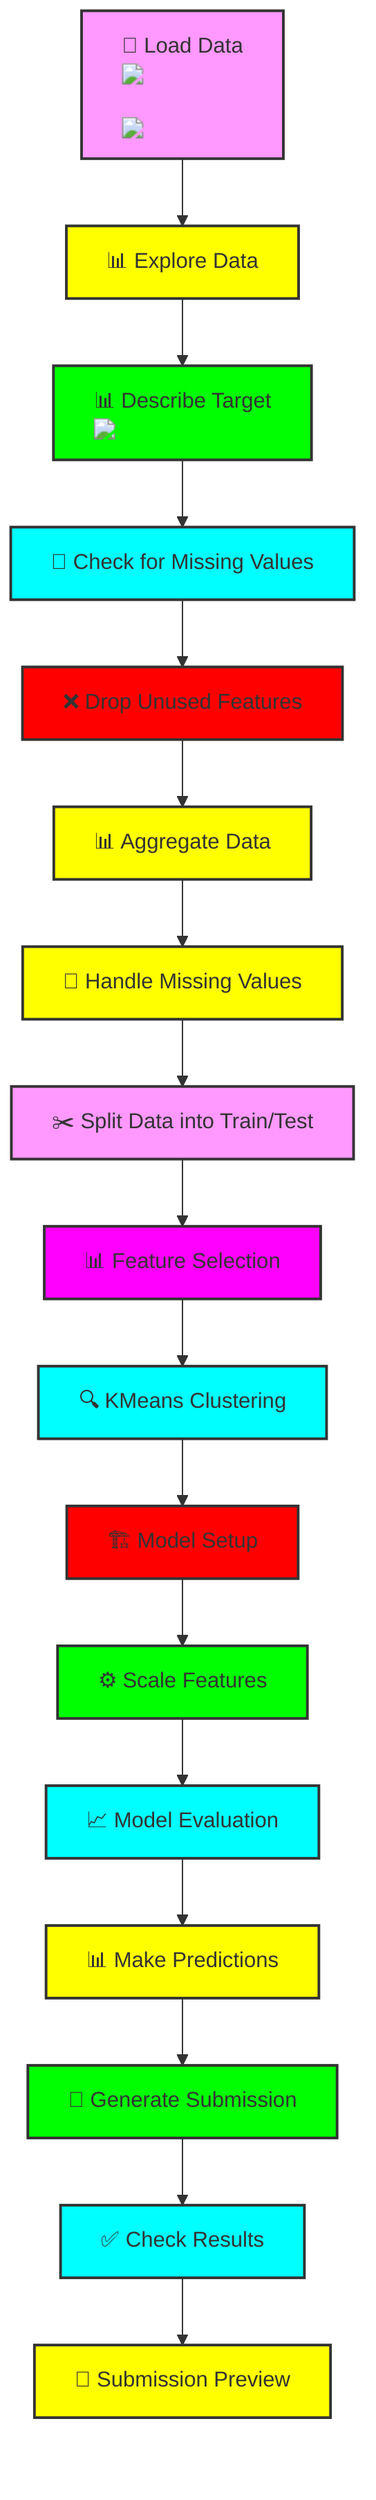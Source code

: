 graph TD;
    A["📁 Load Data <img src='../input/train.csv'/> <br/> <img src='../input/test.csv'/>"] --> B["📊 Explore Data"];
    B --> C["📊 Describe Target <img src='dummy_plots/hist_template.svg'/>"];
    C --> D["🔄 Check for Missing Values"];
    D --> E["❌ Drop Unused Features"];
    E --> F["📊 Aggregate Data"];
    F --> G["🚧 Handle Missing Values"];
    G --> H["✂️ Split Data into Train/Test"];
    H --> I["📊 Feature Selection"];
    I --> J["🔍 KMeans Clustering"];
    J --> K["🏗️ Model Setup"];
    K --> L["⚙️ Scale Features"];
    L --> M["📈 Model Evaluation"];
    M --> N["📊 Make Predictions"];
    N --> O["📍 Generate Submission"];
    O --> P["✅ Check Results"];
    P --> Q["📄 Submission Preview"];

    style A fill:#f9f,stroke:#333,stroke-width:2px;
    style B fill:#ff0,stroke:#333,stroke-width:2px;
    style C fill:#0f0,stroke:#333,stroke-width:2px;
    style D fill:#0ff,stroke:#333,stroke-width:2px;
    style E fill:#f00,stroke:#333,stroke-width:2px;
    style F fill:#ff0,stroke:#333,stroke-width:2px;
    style G fill:#ff0,stroke:#333,stroke-width:2px;
    style H fill:#f9f,stroke:#333,stroke-width:2px;
    style I fill:#f0f,stroke:#333,stroke-width:2px;
    style J fill:#0ff,stroke:#333,stroke-width:2px;
    style K fill:#f00,stroke:#333,stroke-width:2px;
    style L fill:#0f0,stroke:#333,stroke-width:2px;
    style M fill:#0ff,stroke:#333,stroke-width:2px;
    style N fill:#ff0,stroke:#333,stroke-width:2px;
    style O fill:#0f0,stroke:#333,stroke-width:2px;
    style P fill:#0ff,stroke:#333,stroke-width:2px;
    style Q fill:#ff0,stroke:#333,stroke-width:2px;